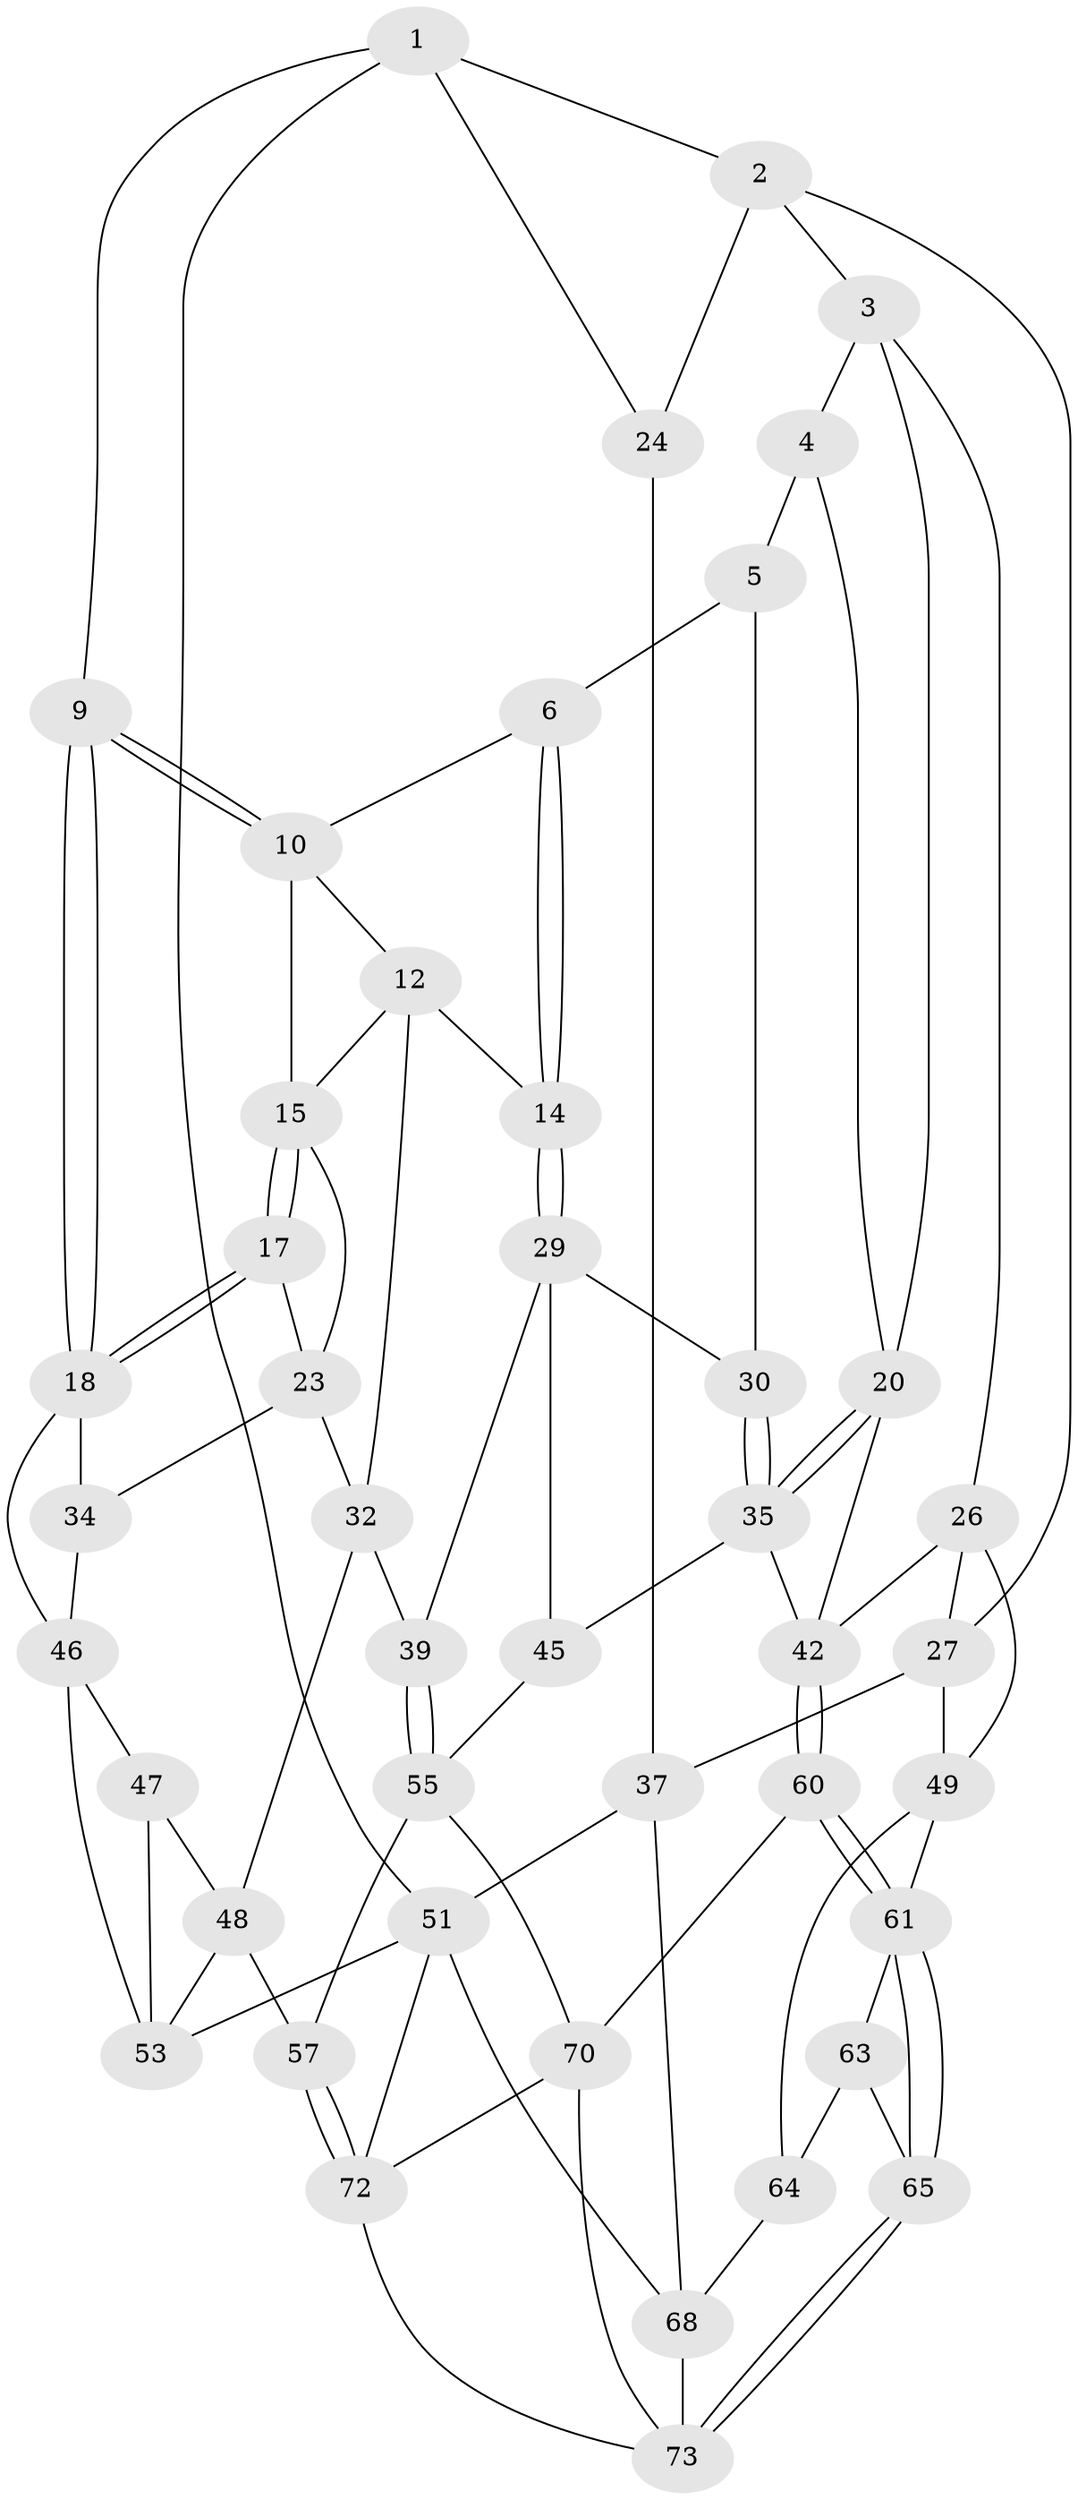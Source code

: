 // original degree distribution, {3: 0.02631578947368421, 4: 0.25, 5: 0.5, 6: 0.2236842105263158}
// Generated by graph-tools (version 1.1) at 2025/42/03/06/25 10:42:30]
// undirected, 44 vertices, 94 edges
graph export_dot {
graph [start="1"]
  node [color=gray90,style=filled];
  1 [pos="+0.7213944883554999+0",super="+8"];
  2 [pos="+0.09737967086622257+0",super="+25"];
  3 [pos="+0.19457621078700352+0",super="+22"];
  4 [pos="+0.363703249892422+0.07466058779365987",super="+19"];
  5 [pos="+0.5059635214039466+0.16285455360997692",super="+28"];
  6 [pos="+0.5204488426876235+0.16479579465809918",super="+7"];
  9 [pos="+1+0"];
  10 [pos="+0.8532291576036664+0.1294469696465444",super="+11"];
  12 [pos="+0.7361525091587626+0.275473044855795",super="+13"];
  14 [pos="+0.623979194759256+0.2866073613974107"];
  15 [pos="+0.886292377829273+0.17709342074907344",super="+16"];
  17 [pos="+0.965327269465079+0.23522917761621798"];
  18 [pos="+1+0.20701250888207484",super="+33"];
  20 [pos="+0.33428900657611826+0.34102071282940555",super="+21"];
  23 [pos="+0.9108118533527754+0.2903318278335261",super="+31"];
  24 [pos="+0+0"];
  26 [pos="+0.22247030136100301+0.39505233028764675",super="+44"];
  27 [pos="+0.10835795172796703+0.2987931990016598",super="+36"];
  29 [pos="+0.5827428594856201+0.36388650183834803",super="+40"];
  30 [pos="+0.4633922764030384+0.3468394876593148"];
  32 [pos="+0.7879003685587882+0.41052207958028747",super="+38"];
  34 [pos="+0.9486255936378596+0.4102156121480744"];
  35 [pos="+0.4362713859692822+0.4649409418470059",super="+41"];
  37 [pos="+0+0.49396842052157286",super="+69"];
  39 [pos="+0.7675242719479594+0.43632798908380616"];
  42 [pos="+0.4462289278859986+0.5867436540137754",super="+43"];
  45 [pos="+0.5205818623923555+0.5535995765827458"];
  46 [pos="+0.934880591657335+0.5026389183369929",super="+54"];
  47 [pos="+0.9030647453085068+0.5413136273195897"];
  48 [pos="+0.8259384630788348+0.4850844779793126",super="+56"];
  49 [pos="+0.18505403857462874+0.5002227534142808",super="+50"];
  51 [pos="+1+1",super="+52"];
  53 [pos="+1+0.7158347908345276",super="+59"];
  55 [pos="+0.6786418521707289+0.5788003017086496",super="+58"];
  57 [pos="+0.7860100594200118+0.6851430934462336"];
  60 [pos="+0.4435227632545691+0.6001775426267224"];
  61 [pos="+0.37195018914222605+0.6959621385343758",super="+62"];
  63 [pos="+0.18675238731494487+0.658386155690552",super="+66"];
  64 [pos="+0.10324048384456987+0.6705748333451197",super="+67"];
  65 [pos="+0.3581775615579575+0.7316622269025416"];
  68 [pos="+0+1",super="+76"];
  70 [pos="+0.6338512694648882+0.7678450867694226",super="+71"];
  72 [pos="+0.8946971669516326+0.8740369132428772",super="+74"];
  73 [pos="+0.4439839412349302+0.9719075197614288",super="+75"];
  1 -- 2;
  1 -- 24;
  1 -- 51;
  1 -- 9;
  2 -- 3;
  2 -- 24;
  2 -- 27;
  3 -- 4;
  3 -- 26;
  3 -- 20;
  4 -- 5 [weight=2];
  4 -- 20;
  5 -- 6;
  5 -- 30;
  6 -- 14;
  6 -- 14;
  6 -- 10;
  9 -- 10;
  9 -- 10;
  9 -- 18;
  9 -- 18;
  10 -- 15;
  10 -- 12;
  12 -- 15;
  12 -- 32;
  12 -- 14;
  14 -- 29;
  14 -- 29;
  15 -- 17;
  15 -- 17;
  15 -- 23;
  17 -- 18;
  17 -- 18;
  17 -- 23;
  18 -- 34;
  18 -- 46;
  20 -- 35;
  20 -- 35;
  20 -- 42;
  23 -- 32;
  23 -- 34;
  24 -- 37 [weight=2];
  26 -- 27;
  26 -- 49;
  26 -- 42;
  27 -- 37;
  27 -- 49;
  29 -- 30;
  29 -- 45;
  29 -- 39;
  30 -- 35;
  30 -- 35;
  32 -- 48;
  32 -- 39;
  34 -- 46;
  35 -- 42;
  35 -- 45;
  37 -- 51;
  37 -- 68;
  39 -- 55;
  39 -- 55;
  42 -- 60;
  42 -- 60;
  45 -- 55;
  46 -- 47;
  46 -- 53;
  47 -- 48;
  47 -- 53;
  48 -- 57;
  48 -- 53;
  49 -- 61;
  49 -- 64;
  51 -- 72;
  51 -- 53;
  51 -- 68;
  55 -- 57;
  55 -- 70;
  57 -- 72;
  57 -- 72;
  60 -- 61;
  60 -- 61;
  60 -- 70;
  61 -- 65;
  61 -- 65;
  61 -- 63;
  63 -- 64 [weight=2];
  63 -- 65;
  64 -- 68;
  65 -- 73;
  65 -- 73;
  68 -- 73;
  70 -- 72;
  70 -- 73;
  72 -- 73;
}
